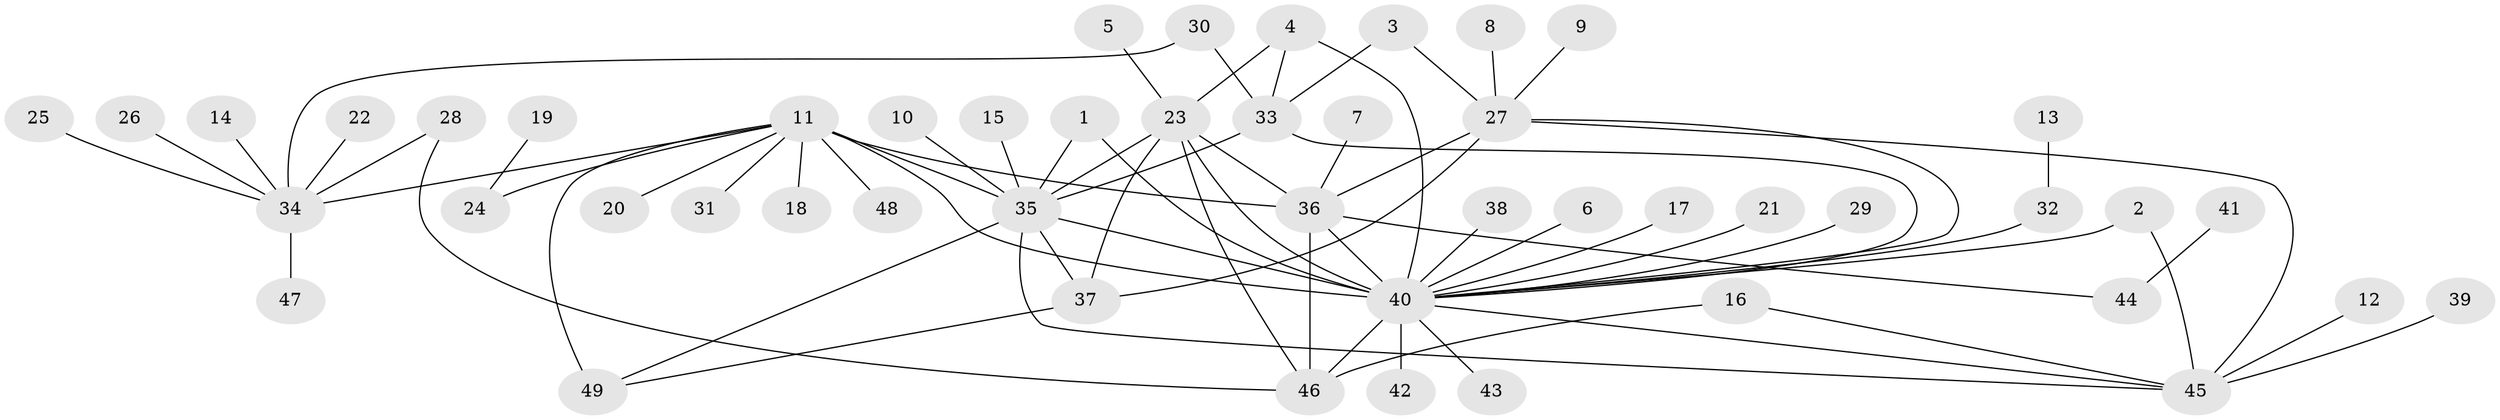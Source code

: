 // original degree distribution, {6: 0.02040816326530612, 8: 0.01020408163265306, 31: 0.01020408163265306, 10: 0.02040816326530612, 7: 0.030612244897959183, 2: 0.19387755102040816, 3: 0.07142857142857142, 4: 0.10204081632653061, 5: 0.030612244897959183, 9: 0.01020408163265306, 1: 0.5}
// Generated by graph-tools (version 1.1) at 2025/26/03/09/25 03:26:02]
// undirected, 49 vertices, 70 edges
graph export_dot {
graph [start="1"]
  node [color=gray90,style=filled];
  1;
  2;
  3;
  4;
  5;
  6;
  7;
  8;
  9;
  10;
  11;
  12;
  13;
  14;
  15;
  16;
  17;
  18;
  19;
  20;
  21;
  22;
  23;
  24;
  25;
  26;
  27;
  28;
  29;
  30;
  31;
  32;
  33;
  34;
  35;
  36;
  37;
  38;
  39;
  40;
  41;
  42;
  43;
  44;
  45;
  46;
  47;
  48;
  49;
  1 -- 35 [weight=1.0];
  1 -- 40 [weight=1.0];
  2 -- 40 [weight=1.0];
  2 -- 45 [weight=1.0];
  3 -- 27 [weight=1.0];
  3 -- 33 [weight=1.0];
  4 -- 23 [weight=1.0];
  4 -- 33 [weight=1.0];
  4 -- 40 [weight=1.0];
  5 -- 23 [weight=1.0];
  6 -- 40 [weight=1.0];
  7 -- 36 [weight=1.0];
  8 -- 27 [weight=1.0];
  9 -- 27 [weight=1.0];
  10 -- 35 [weight=1.0];
  11 -- 18 [weight=1.0];
  11 -- 20 [weight=1.0];
  11 -- 24 [weight=1.0];
  11 -- 31 [weight=1.0];
  11 -- 34 [weight=1.0];
  11 -- 35 [weight=1.0];
  11 -- 36 [weight=1.0];
  11 -- 40 [weight=3.0];
  11 -- 48 [weight=1.0];
  11 -- 49 [weight=1.0];
  12 -- 45 [weight=1.0];
  13 -- 32 [weight=1.0];
  14 -- 34 [weight=1.0];
  15 -- 35 [weight=1.0];
  16 -- 45 [weight=1.0];
  16 -- 46 [weight=1.0];
  17 -- 40 [weight=1.0];
  19 -- 24 [weight=1.0];
  21 -- 40 [weight=1.0];
  22 -- 34 [weight=1.0];
  23 -- 35 [weight=1.0];
  23 -- 36 [weight=2.0];
  23 -- 37 [weight=2.0];
  23 -- 40 [weight=3.0];
  23 -- 46 [weight=1.0];
  25 -- 34 [weight=1.0];
  26 -- 34 [weight=1.0];
  27 -- 36 [weight=1.0];
  27 -- 37 [weight=1.0];
  27 -- 40 [weight=1.0];
  27 -- 45 [weight=1.0];
  28 -- 34 [weight=1.0];
  28 -- 46 [weight=1.0];
  29 -- 40 [weight=1.0];
  30 -- 33 [weight=1.0];
  30 -- 34 [weight=1.0];
  32 -- 40 [weight=1.0];
  33 -- 35 [weight=1.0];
  33 -- 40 [weight=1.0];
  34 -- 47 [weight=1.0];
  35 -- 37 [weight=1.0];
  35 -- 40 [weight=1.0];
  35 -- 45 [weight=1.0];
  35 -- 49 [weight=1.0];
  36 -- 40 [weight=2.0];
  36 -- 44 [weight=1.0];
  36 -- 46 [weight=1.0];
  37 -- 49 [weight=1.0];
  38 -- 40 [weight=1.0];
  39 -- 45 [weight=1.0];
  40 -- 42 [weight=1.0];
  40 -- 43 [weight=1.0];
  40 -- 45 [weight=1.0];
  40 -- 46 [weight=2.0];
  41 -- 44 [weight=2.0];
}
